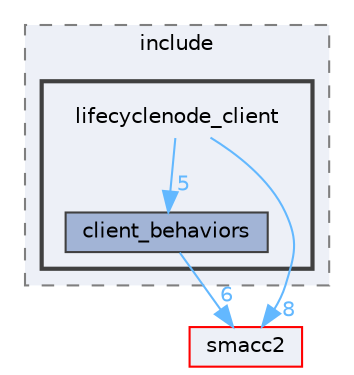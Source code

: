 digraph "smacc2_client_library/lifecyclenode_client/include/lifecyclenode_client"
{
 // LATEX_PDF_SIZE
  bgcolor="transparent";
  edge [fontname=Helvetica,fontsize=10,labelfontname=Helvetica,labelfontsize=10];
  node [fontname=Helvetica,fontsize=10,shape=box,height=0.2,width=0.4];
  compound=true
  subgraph clusterdir_97013bcc9e019c0dfe789d164a0c12bc {
    graph [ bgcolor="#edf0f7", pencolor="grey50", label="include", fontname=Helvetica,fontsize=10 style="filled,dashed", URL="dir_97013bcc9e019c0dfe789d164a0c12bc.html",tooltip=""]
  subgraph clusterdir_9dafbacacb529c792651d316c93b28c7 {
    graph [ bgcolor="#edf0f7", pencolor="grey25", label="", fontname=Helvetica,fontsize=10 style="filled,bold", URL="dir_9dafbacacb529c792651d316c93b28c7.html",tooltip=""]
    dir_9dafbacacb529c792651d316c93b28c7 [shape=plaintext, label="lifecyclenode_client"];
  dir_168743b022b5b3eafcce094df56f20ed [label="client_behaviors", fillcolor="#a2b4d6", color="grey25", style="filled", URL="dir_168743b022b5b3eafcce094df56f20ed.html",tooltip=""];
  }
  }
  dir_ce4c19d6108cf5285f3105ec9cd73bf1 [label="smacc2", fillcolor="#edf0f7", color="red", style="filled", URL="dir_ce4c19d6108cf5285f3105ec9cd73bf1.html",tooltip=""];
  dir_9dafbacacb529c792651d316c93b28c7->dir_168743b022b5b3eafcce094df56f20ed [headlabel="5", labeldistance=1.5 headhref="dir_000073_000015.html" color="steelblue1" fontcolor="steelblue1"];
  dir_9dafbacacb529c792651d316c93b28c7->dir_ce4c19d6108cf5285f3105ec9cd73bf1 [headlabel="8", labeldistance=1.5 headhref="dir_000073_000105.html" color="steelblue1" fontcolor="steelblue1"];
  dir_168743b022b5b3eafcce094df56f20ed->dir_ce4c19d6108cf5285f3105ec9cd73bf1 [headlabel="6", labeldistance=1.5 headhref="dir_000015_000105.html" color="steelblue1" fontcolor="steelblue1"];
}
